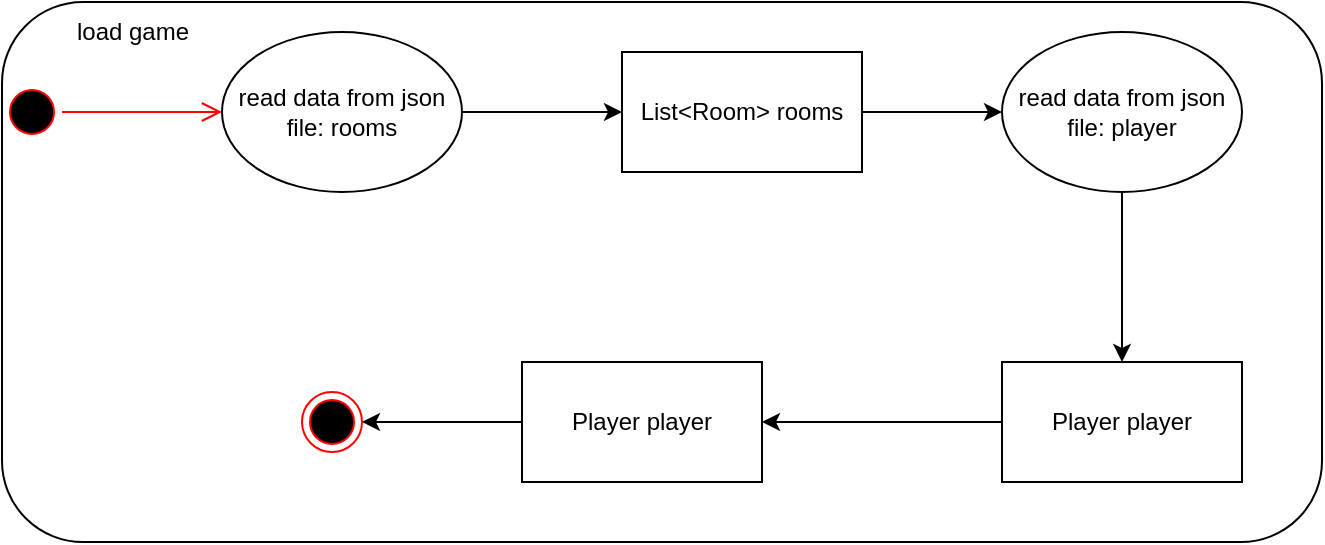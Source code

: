 <mxfile version="12.6.4" type="device"><diagram id="GgNoOcvFwJVySo1aXJgt" name="Page-1"><mxGraphModel dx="1502" dy="555" grid="1" gridSize="10" guides="1" tooltips="1" connect="1" arrows="1" fold="1" page="1" pageScale="1" pageWidth="827" pageHeight="1169" math="0" shadow="0"><root><mxCell id="0"/><mxCell id="1" parent="0"/><mxCell id="LGneEgUwGUqzbYyhe9fH-15" value="" style="rounded=1;whiteSpace=wrap;html=1;" vertex="1" parent="1"><mxGeometry x="20" y="10" width="660" height="270" as="geometry"/></mxCell><mxCell id="LGneEgUwGUqzbYyhe9fH-1" value="" style="ellipse;html=1;shape=startState;fillColor=#000000;strokeColor=#ff0000;" vertex="1" parent="1"><mxGeometry x="20" y="50" width="30" height="30" as="geometry"/></mxCell><mxCell id="LGneEgUwGUqzbYyhe9fH-2" value="" style="edgeStyle=orthogonalEdgeStyle;html=1;verticalAlign=bottom;endArrow=open;endSize=8;strokeColor=#ff0000;" edge="1" source="LGneEgUwGUqzbYyhe9fH-1" parent="1"><mxGeometry relative="1" as="geometry"><mxPoint x="130" y="65" as="targetPoint"/></mxGeometry></mxCell><mxCell id="LGneEgUwGUqzbYyhe9fH-5" style="edgeStyle=orthogonalEdgeStyle;rounded=0;orthogonalLoop=1;jettySize=auto;html=1;entryX=0;entryY=0.5;entryDx=0;entryDy=0;" edge="1" parent="1" source="LGneEgUwGUqzbYyhe9fH-3" target="LGneEgUwGUqzbYyhe9fH-4"><mxGeometry relative="1" as="geometry"/></mxCell><mxCell id="LGneEgUwGUqzbYyhe9fH-3" value="read data from json file: rooms" style="ellipse;whiteSpace=wrap;html=1;" vertex="1" parent="1"><mxGeometry x="130" y="25" width="120" height="80" as="geometry"/></mxCell><mxCell id="LGneEgUwGUqzbYyhe9fH-8" style="edgeStyle=orthogonalEdgeStyle;rounded=0;orthogonalLoop=1;jettySize=auto;html=1;entryX=0;entryY=0.5;entryDx=0;entryDy=0;" edge="1" parent="1" source="LGneEgUwGUqzbYyhe9fH-4" target="LGneEgUwGUqzbYyhe9fH-6"><mxGeometry relative="1" as="geometry"/></mxCell><mxCell id="LGneEgUwGUqzbYyhe9fH-4" value="List&amp;lt;Room&amp;gt; rooms" style="rounded=0;whiteSpace=wrap;html=1;" vertex="1" parent="1"><mxGeometry x="330" y="35" width="120" height="60" as="geometry"/></mxCell><mxCell id="LGneEgUwGUqzbYyhe9fH-9" style="edgeStyle=orthogonalEdgeStyle;rounded=0;orthogonalLoop=1;jettySize=auto;html=1;entryX=0.5;entryY=0;entryDx=0;entryDy=0;" edge="1" parent="1" source="LGneEgUwGUqzbYyhe9fH-6" target="LGneEgUwGUqzbYyhe9fH-7"><mxGeometry relative="1" as="geometry"/></mxCell><mxCell id="LGneEgUwGUqzbYyhe9fH-6" value="read data from json file: player" style="ellipse;whiteSpace=wrap;html=1;" vertex="1" parent="1"><mxGeometry x="520" y="25" width="120" height="80" as="geometry"/></mxCell><mxCell id="LGneEgUwGUqzbYyhe9fH-11" value="" style="edgeStyle=orthogonalEdgeStyle;rounded=0;orthogonalLoop=1;jettySize=auto;html=1;" edge="1" parent="1" source="LGneEgUwGUqzbYyhe9fH-7" target="LGneEgUwGUqzbYyhe9fH-10"><mxGeometry relative="1" as="geometry"/></mxCell><mxCell id="LGneEgUwGUqzbYyhe9fH-7" value="Player player" style="rounded=0;whiteSpace=wrap;html=1;" vertex="1" parent="1"><mxGeometry x="520" y="190" width="120" height="60" as="geometry"/></mxCell><mxCell id="LGneEgUwGUqzbYyhe9fH-13" style="edgeStyle=orthogonalEdgeStyle;rounded=0;orthogonalLoop=1;jettySize=auto;html=1;" edge="1" parent="1" source="LGneEgUwGUqzbYyhe9fH-10" target="LGneEgUwGUqzbYyhe9fH-12"><mxGeometry relative="1" as="geometry"/></mxCell><mxCell id="LGneEgUwGUqzbYyhe9fH-10" value="Player player" style="rounded=0;whiteSpace=wrap;html=1;" vertex="1" parent="1"><mxGeometry x="280" y="190" width="120" height="60" as="geometry"/></mxCell><mxCell id="LGneEgUwGUqzbYyhe9fH-12" value="" style="ellipse;html=1;shape=endState;fillColor=#000000;strokeColor=#ff0000;" vertex="1" parent="1"><mxGeometry x="170" y="205" width="30" height="30" as="geometry"/></mxCell><mxCell id="LGneEgUwGUqzbYyhe9fH-14" value="load game" style="text;html=1;align=center;verticalAlign=middle;resizable=0;points=[];autosize=1;" vertex="1" parent="1"><mxGeometry x="50" y="15" width="70" height="20" as="geometry"/></mxCell></root></mxGraphModel></diagram></mxfile>